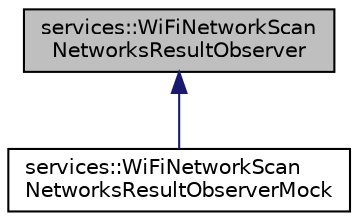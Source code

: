 digraph "services::WiFiNetworkScanNetworksResultObserver"
{
 // INTERACTIVE_SVG=YES
  edge [fontname="Helvetica",fontsize="10",labelfontname="Helvetica",labelfontsize="10"];
  node [fontname="Helvetica",fontsize="10",shape=record];
  Node0 [label="services::WiFiNetworkScan\lNetworksResultObserver",height=0.2,width=0.4,color="black", fillcolor="grey75", style="filled", fontcolor="black"];
  Node0 -> Node1 [dir="back",color="midnightblue",fontsize="10",style="solid",fontname="Helvetica"];
  Node1 [label="services::WiFiNetworkScan\lNetworksResultObserverMock",height=0.2,width=0.4,color="black", fillcolor="white", style="filled",URL="$db/dac/classservices_1_1_wi_fi_network_scan_networks_result_observer_mock.html"];
}
